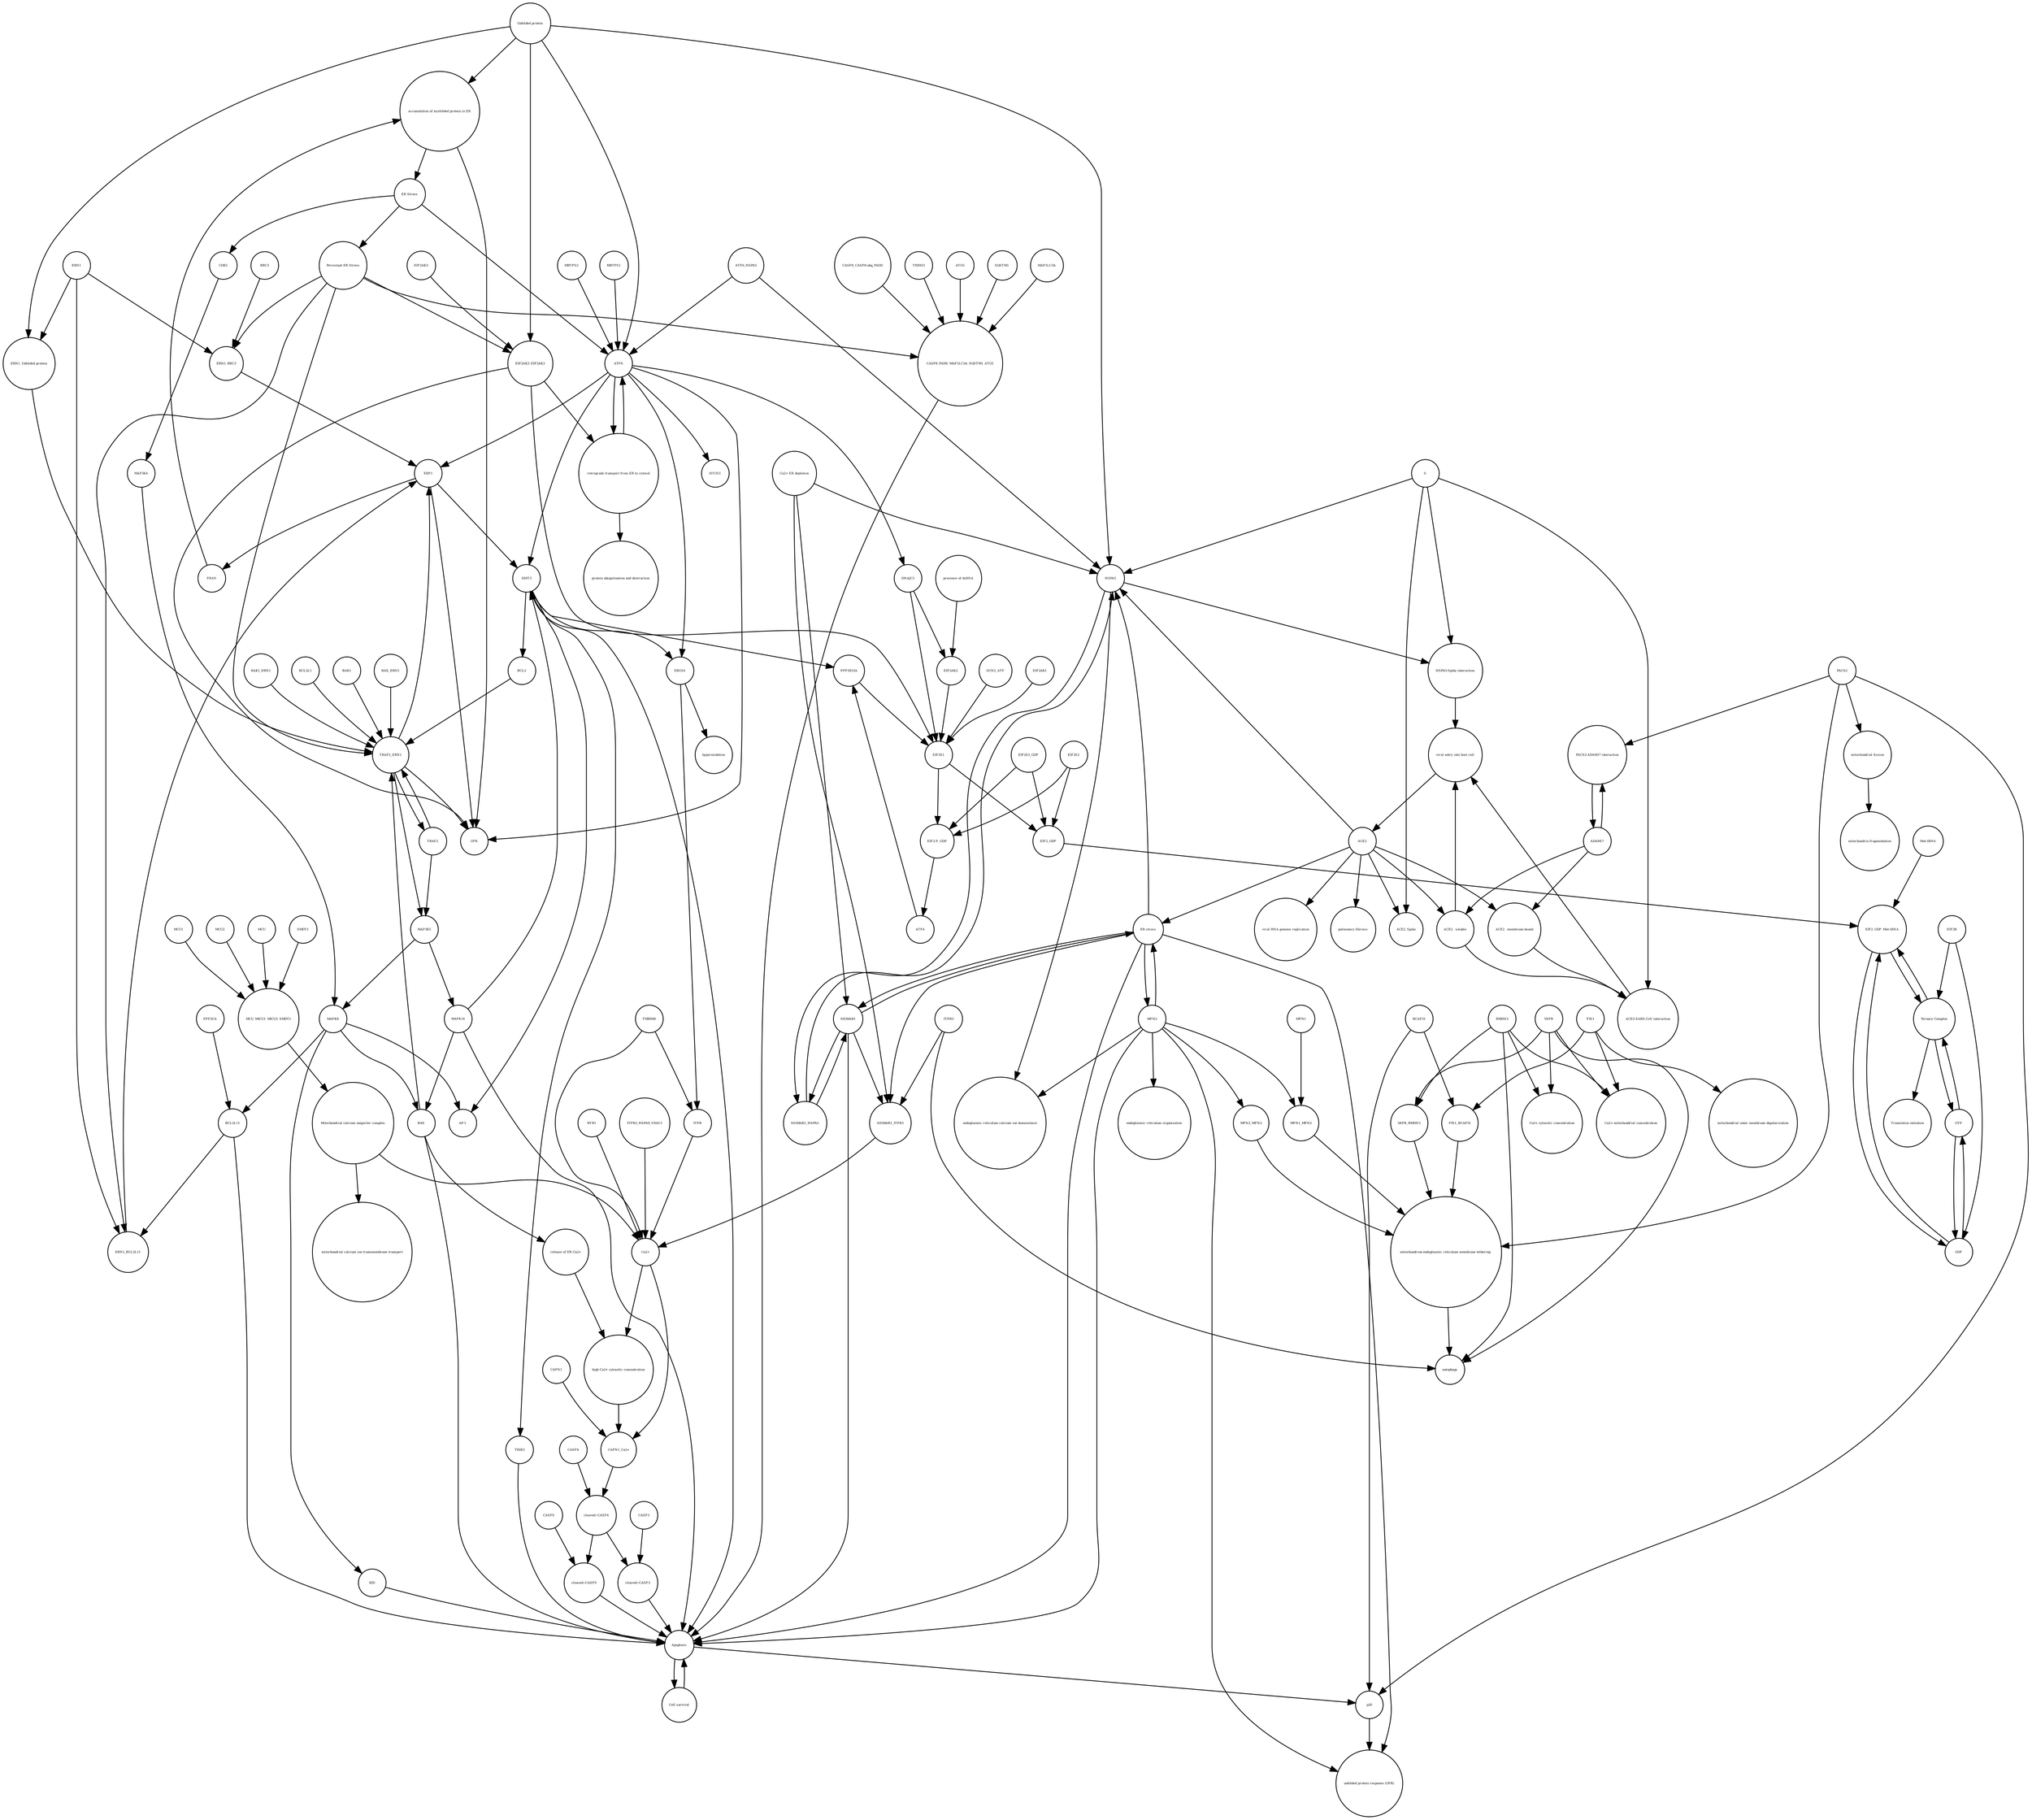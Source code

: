 strict digraph  {
"Unfolded protein" [annotation="", bipartite=0, cls=macromolecule, fontsize=4, label="Unfolded protein", shape=circle];
"accumulation of misfolded protein in ER" [annotation="urn_miriam_obo.go_GO%3A0006986", bipartite=0, cls=phenotype, fontsize=4, label="accumulation of misfolded protein in ER", shape=circle];
"cleaved~CASP9" [annotation="urn_miriam_hgnc.symbol_CASP9", bipartite=0, cls=macromolecule, fontsize=4, label="cleaved~CASP9", shape=circle];
Apoptosis [annotation="urn_miriam_obo.go_GO%3A0006915|urn_miriam_pubmed_19052620|urn_miriam_taxonomy_9606|urn_miriam_pubmed_15692567|urn_miriam_pubmed_22511781", bipartite=0, cls=phenotype, fontsize=4, label=Apoptosis, shape=circle];
ATF6 [annotation="urn_miriam_hgnc.symbol_ATF6", bipartite=0, cls=macromolecule, fontsize=4, label=ATF6, shape=circle];
"retrograde transport from ER to cytosol" [annotation="urn_miriam_obo.go_GO%3A0030970", bipartite=0, cls=phenotype, fontsize=4, label="retrograde transport from ER to cytosol", shape=circle];
XBP1 [annotation="urn_miriam_hgnc.symbol_XBP1", bipartite=0, cls=macromolecule, fontsize=4, label=XBP1, shape=circle];
UPR [annotation="urn_miriam_obo.go_GO%3A0006986", bipartite=0, cls=phenotype, fontsize=4, label=UPR, shape=circle];
ERO1A [annotation="urn_miriam_hgnc.symbol_ERO1A", bipartite=0, cls=macromolecule, fontsize=4, label=ERO1A, shape=circle];
hyperoxidation [annotation="urn_miriam_obo.go_GO%3A0018158", bipartite=0, cls=phenotype, fontsize=4, label=hyperoxidation, shape=circle];
VAPB [annotation=urn_miriam_hgnc_12649, bipartite=0, cls=macromolecule, fontsize=4, label=VAPB, shape=circle];
"Ca2+ cytosolic concentration" [annotation="urn_miriam_pubmed_28132811|urn_miriam_obo.go_GO%3A0007204|urn_miriam_taxonomy_9606", bipartite=0, cls=phenotype, fontsize=4, label="Ca2+ cytosolic concentration", shape=circle];
MFN2 [annotation="urn_miriam_pubmed_29491369|urn_miriam_pubmed_22511781|urn_miriam_hgnc_16877|urn_miriam_pubmed_19052620", bipartite=0, cls=macromolecule, fontsize=4, label=MFN2, shape=circle];
RMDN3 [annotation=urn_miriam_hgnc_25550, bipartite=0, cls=macromolecule, fontsize=4, label=RMDN3, shape=circle];
autophagy [annotation="urn_miriam_obo.go_GO%3A0006914|urn_miriam_pubmed_28132811|urn_miriam_taxonomy_9606", bipartite=0, cls=phenotype, fontsize=4, label=autophagy, shape=circle];
"endoplasmic reticulum calcium ion homeostasis" [annotation="urn_miriam_obo.go_GO%3A0032469|urn_miriam_pubmed_22511781|urn_miriam_taxonomy_10090", bipartite=0, cls=phenotype, fontsize=4, label="endoplasmic reticulum calcium ion homeostasis", shape=circle];
TRAF2_ERN1 [annotation="", bipartite=0, cls=complex, fontsize=4, label=TRAF2_ERN1, shape=circle];
"ER stress" [annotation="urn_miriam_obo.go_GO%3A0034976|urn_miriam_pubmed_22511781|urn_miriam_taxonomy_10090", bipartite=0, cls=phenotype, fontsize=4, label="ER stress", shape=circle];
"unfolded protein response (UPR)" [annotation="urn_miriam_obo.go_GO%3A0030968|urn_miriam_pubmed_22511781|urn_miriam_taxonomy_10090", bipartite=0, cls=phenotype, fontsize=4, label="unfolded protein response (UPR)", shape=circle];
FIS1 [annotation=urn_miriam_hgnc_21689, bipartite=0, cls=macromolecule, fontsize=4, label=FIS1, shape=circle];
"Ca2+ mitochondrial concentration" [annotation="urn_miriam_pubmed_28132811|urn_miriam_taxonomy_9606|urn_miriam_obo.go_GO%3A0051561", bipartite=0, cls=phenotype, fontsize=4, label="Ca2+ mitochondrial concentration", shape=circle];
"cleaved~CASP3" [annotation="urn_miriam_hgnc.symbol_CASP3", bipartite=0, cls=macromolecule, fontsize=4, label="cleaved~CASP3", shape=circle];
VAPB_RMDN3 [annotation="urn_miriam_pubmed_29491369|urn_miriam_pubmed_28132811|urn_miriam_taxonomy_9606", bipartite=0, cls=complex, fontsize=4, label=VAPB_RMDN3, shape=circle];
"mitochondrion-endoplasmic reticulum membrane tethering " [annotation="urn_miriam_obo.go_GO%3A1990456|urn_miriam_pubmed_27457486|urn_miriam_pubmed_29491369|urn_miriam_pubmed_19052620|urn_miriam_pubmed_30590907|urn_miriam_pubmed_28132811", bipartite=0, cls=phenotype, fontsize=4, label="mitochondrion-endoplasmic reticulum membrane tethering ", shape=circle];
"release of ER Ca2+" [annotation="urn_miriam_obo.go_GO%3A0032471", bipartite=0, cls=phenotype, fontsize=4, label="release of ER Ca2+", shape=circle];
"high Ca2+ cytosolic concentration" [annotation="urn_miriam_obo.go_GO%3A1902656", bipartite=0, cls=phenotype, fontsize=4, label="high Ca2+ cytosolic concentration", shape=circle];
ERAD [annotation="urn_miriam_obo.go_GO%3A0036503", bipartite=0, cls=phenotype, fontsize=4, label=ERAD, shape=circle];
"Cell survival" [annotation="urn_miriam_obo.go_GO%3A0043066", bipartite=0, cls=phenotype, fontsize=4, label="Cell survival", shape=circle];
"Ca2+" [annotation="urn_miriam_obo.chebi_CHEBI%3A29108", bipartite=0, cls="simple chemical", fontsize=4, label="Ca2+", shape=circle];
"ER Stress" [annotation="urn_miriam_obo.go_GO%3A0034976", bipartite=0, cls=phenotype, fontsize=4, label="ER Stress", shape=circle];
"Ternary Complex" [annotation="", bipartite=0, cls=complex, fontsize=4, label="Ternary Complex", shape=circle];
"Translation initiation" [annotation="urn_miriam_obo.go_GO%3A0006412", bipartite=0, cls=phenotype, fontsize=4, label="Translation initiation", shape=circle];
ITPR3 [annotation="urn_miriam_hgnc_6182|urn_miriam_pubmed_17981125", bipartite=0, cls=macromolecule, fontsize=4, label=ITPR3, shape=circle];
MFN2_MFN2 [annotation="urn_miriam_pubmed_19052620|urn_miriam_taxonomy_9606|urn_miriam_pubmed_29491369", bipartite=0, cls=complex, fontsize=4, label=MFN2_MFN2, shape=circle];
FIS1_BCAP31 [annotation="urn_miriam_pubmed_15692567|urn_miriam_pubmed_21183955|urn_miriam_taxonomy_9606", bipartite=0, cls=complex, fontsize=4, label=FIS1_BCAP31, shape=circle];
MFN1_MFN2 [annotation="urn_miriam_pubmed_29491369|urn_miriam_pubmed_19052620|urn_miriam_taxonomy_9606", bipartite=0, cls=complex, fontsize=4, label=MFN1_MFN2, shape=circle];
CASP8_FADD_MAP1LC3A_SQSTM1_ATG5 [annotation="", bipartite=0, cls=complex, fontsize=4, label=CASP8_FADD_MAP1LC3A_SQSTM1_ATG5, shape=circle];
HSPA5 [annotation="urn_miriam_pubmed_32340551|urn_miriam_hgnc_HGNC%3A5238|urn_miriam_pubmed_32169481|urn_miriam_pubmed_30978349", bipartite=0, cls=macromolecule, fontsize=4, label=HSPA5, shape=circle];
TRIB3 [annotation="urn_miriam_hgnc.symbol_TRIB3", bipartite=0, cls="nucleic acid feature", fontsize=4, label=TRIB3, shape=circle];
"mitochondrial fission" [annotation="urn_miriam_pubmed_15692567|urn_miriam_obo.go_GO%3A0000266|urn_miriam_taxonomy_9606", bipartite=0, cls=phenotype, fontsize=4, label="mitochondrial fission", shape=circle];
"mitochondria fragmentation" [annotation="urn_miriam_pubmed_15692567|urn_miriam_obo.go_GO%3A0043653|urn_miriam_taxonomy_9606", bipartite=0, cls=phenotype, fontsize=4, label="mitochondria fragmentation", shape=circle];
BAX [annotation="urn_miriam_hgnc.symbol_BAX", bipartite=0, cls=macromolecule, fontsize=4, label=BAX, shape=circle];
p20 [annotation="urn_miriam_hgnc.symbol_BCAP31", bipartite=0, cls=macromolecule, fontsize=4, label=p20, shape=circle];
PACS2 [annotation="urn_miriam_pubmed_15692567|urn_miriam_hgnc_23794|urn_miriam_pubmed_26108729", bipartite=0, cls=macromolecule, fontsize=4, label=PACS2, shape=circle];
DDIT3 [annotation="urn_miriam_hgnc.symbol_DDIT3", bipartite=0, cls=macromolecule, fontsize=4, label=DDIT3, shape=circle];
BCL2L11 [annotation="urn_miriam_hgnc.symbol_BCL2L11", bipartite=0, cls=macromolecule, fontsize=4, label=BCL2L11, shape=circle];
"Persistant ER Stress" [annotation="urn_miriam_obo.go_GO%3A0034976", bipartite=0, cls=phenotype, fontsize=4, label="Persistant ER Stress", shape=circle];
"mitochondrial outer membrane depolarization" [annotation="urn_miriam_pubmed_21183955|urn_miriam_taxonomy_9606|urn_miriam_obo.go_GO%3A0051882", bipartite=0, cls=phenotype, fontsize=4, label="mitochondrial outer membrane depolarization", shape=circle];
"endoplasmic reticulum organization" [annotation="urn_miriam_obo.go_GO%3A0007029|urn_miriam_pubmed_19052620|urn_miriam_taxonomy_9606", bipartite=0, cls=phenotype, fontsize=4, label="endoplasmic reticulum organization", shape=circle];
MAPK14 [annotation="urn_miriam_hgnc.symbol_MAPK14", bipartite=0, cls=macromolecule, fontsize=4, label=MAPK14, shape=circle];
ACE2 [annotation="", bipartite=0, cls="nucleic acid feature", fontsize=4, label=ACE2, shape=circle];
"Mitochondrial calcium uniporter complex" [annotation="urn_miriam_pubmed_26968367|urn_miriam_taxonomy_9606", bipartite=0, cls=complex, fontsize=4, label="Mitochondrial calcium uniporter complex", shape=circle];
"mitochondrial calcium ion transmembrane transport" [annotation="urn_miriam_pubmed_24231807|urn_miriam_obo.go_GO%3A0006851|urn_miriam_taxonomy_9606", bipartite=0, cls=phenotype, fontsize=4, label="mitochondrial calcium ion transmembrane transport", shape=circle];
EIF2AK3_EIF2AK3 [annotation="", bipartite=0, cls=complex, fontsize=4, label=EIF2AK3_EIF2AK3, shape=circle];
BID [annotation="urn_miriam_hgnc.symbol_BID", bipartite=0, cls=macromolecule, fontsize=4, label=BID, shape=circle];
SIGMAR1 [annotation="urn_miriam_hgnc_8157|urn_miriam_pubmed_17981125|urn_miriam_taxonomy_10029|urn_miriam_pubmed_25704011", bipartite=0, cls=macromolecule, fontsize=4, label=SIGMAR1, shape=circle];
"pulmonary fibrosis" [annotation="urn_miriam_mesh_D011658|urn_miriam_pubmed_18441099|urn_miriam_taxonomy_9606", bipartite=0, cls=phenotype, fontsize=4, label="pulmonary fibrosis", shape=circle];
"ACE2-SARS-CoV interaction" [annotation="urn_miriam_pubmed_19411314|urn_miriam_taxonomy_9606|urn_miriam_uniprot_P59594", bipartite=0, cls=complex, fontsize=4, label="ACE2-SARS-CoV interaction", shape=circle];
"viral entry into host cell" [annotation="urn_miriam_obo.go_GO%3A0046718|urn_miriam_pubmed_19411314", bipartite=0, cls=phenotype, fontsize=4, label="viral entry into host cell", shape=circle];
"ACE2_ soluble" [annotation="urn_miriam_pubmed_19411314|urn_miriam_pubmed_32264791|urn_miriam_hgnc.symbol_ACE2", bipartite=0, cls=macromolecule, fontsize=4, label="ACE2_ soluble", shape=circle];
"HSPA5-Spike interaction" [annotation=urn_miriam_pubmed_32340551, bipartite=0, cls=complex, fontsize=4, label="HSPA5-Spike interaction", shape=circle];
"viral RNA genome replication" [annotation="urn_miriam_obo.go_GO%3A0039694|urn_miriam_pubmed_14647384", bipartite=0, cls=phenotype, fontsize=4, label="viral RNA genome replication", shape=circle];
BBC3 [annotation="urn_miriam_hgnc.symbol_BBC3", bipartite=0, cls=macromolecule, fontsize=4, label=BBC3, shape=circle];
ATF4 [annotation="urn_miriam_hgnc.symbol_ATF4", bipartite=0, cls=macromolecule, fontsize=4, label=ATF4, shape=circle];
GCN2_ATP [annotation="", bipartite=0, cls=complex, fontsize=4, label=GCN2_ATP, shape=circle];
ERN1 [annotation="urn_miriam_hgnc.symbol_ERN1", bipartite=0, cls=macromolecule, fontsize=4, label=ERN1, shape=circle];
MCU [annotation="urn_miriam_hgnc_23526|urn_miriam_pubmed_24231807|urn_miriam_taxonomy_9606", bipartite=0, cls=macromolecule, fontsize=4, label=MCU, shape=circle];
ITPR3_HSPA9_VDAC1 [annotation="urn_miriam_pubmed_30590033|urn_miriam_pubmed_29491369|urn_miriam_taxonomy_9606", bipartite=0, cls=complex, fontsize=4, label=ITPR3_HSPA9_VDAC1, shape=circle];
TRAF2 [annotation="urn_miriam_hgnc.symbol_TRAF2", bipartite=0, cls=macromolecule, fontsize=4, label=TRAF2, shape=circle];
MBTPS2 [annotation="urn_miriam_hgnc.symbol_MBTPS2", bipartite=0, cls=macromolecule, fontsize=4, label=MBTPS2, shape=circle];
EIF2S1 [annotation="urn_miriam_hgnc.symbol_EIF2S1", bipartite=0, cls=macromolecule, fontsize=4, label=EIF2S1, shape=circle];
ITPR [annotation="urn_miriam_hgnc.symbol_ITPR1|urn_miriam_hgnc.symbol_ITPR3|urn_miriam_hgnc.symbol_ITPR2", bipartite=0, cls=macromolecule, fontsize=4, label=ITPR, shape=circle];
ATG5 [annotation="urn_miriam_hgnc.symbol_ATG5", bipartite=0, cls=macromolecule, fontsize=4, label=ATG5, shape=circle];
S [annotation="urn_miriam_uniprot_P59594|urn_miriam_uniprot_P0DTC2|urn_miriam_uniprot_W6A028", bipartite=0, cls=macromolecule, fontsize=4, label=S, shape=circle];
"PACS2-ADAM17 interaction" [annotation="urn_miriam_pubmed_26108729|urn_miriam_pubmed_32264791|urn_miriam_taxonomy_9606", bipartite=0, cls=complex, fontsize=4, label="PACS2-ADAM17 interaction", shape=circle];
MCU_MICU1_MICU2_SMDT1 [annotation="urn_miriam_pubmed_24231807|urn_miriam_taxonomy_9606", bipartite=0, cls=complex, fontsize=4, label=MCU_MICU1_MICU2_SMDT1, shape=circle];
BAK1_ERN1 [annotation="", bipartite=0, cls=complex, fontsize=4, label=BAK1_ERN1, shape=circle];
EIF2S3_GDP [annotation="", bipartite=0, cls=complex, fontsize=4, label=EIF2S3_GDP, shape=circle];
CASP3 [annotation="urn_miriam_hgnc.symbol_CASP3", bipartite=0, cls=macromolecule, fontsize=4, label=CASP3, shape=circle];
CDK5 [annotation="urn_miriam_hgnc.symbol_CDK5", bipartite=0, cls=macromolecule, fontsize=4, label=CDK5, shape=circle];
ACE2_Spike [annotation="", bipartite=0, cls=complex, fontsize=4, label=ACE2_Spike, shape=circle];
PPP2CA [annotation="urn_miriam_hgnc.symbol_PPP2CA", bipartite=0, cls=macromolecule, fontsize=4, label=PPP2CA, shape=circle];
PPP1R15A [annotation="urn_miriam_hgnc.symbol_PPP1R15A", bipartite=0, cls=macromolecule, fontsize=4, label=PPP1R15A, shape=circle];
BCL2 [annotation="urn_miriam_hgnc.symbol_BCL2", bipartite=0, cls="nucleic acid feature", fontsize=4, label=BCL2, shape=circle];
CASP4 [annotation="urn_miriam_hgnc.symbol_CASP4", bipartite=0, cls=macromolecule, fontsize=4, label=CASP4, shape=circle];
MAP3K4 [annotation="urn_miriam_hgnc.symbol_MAP3K4", bipartite=0, cls=macromolecule, fontsize=4, label=MAP3K4, shape=circle];
MBTPS1 [annotation="urn_miriam_hgnc.symbol_MBTPS1", bipartite=0, cls=macromolecule, fontsize=4, label=MBTPS1, shape=circle];
BCL2L1 [annotation="urn_miriam_hgnc.symbol_BCL2L1", bipartite=0, cls=macromolecule, fontsize=4, label=BCL2L1, shape=circle];
"SQSTM1 " [annotation="urn_miriam_hgnc.symbol_SQSTM1", bipartite=0, cls=macromolecule, fontsize=4, label="SQSTM1 ", shape=circle];
"EIF2-P_GDP" [annotation="", bipartite=0, cls=complex, fontsize=4, label="EIF2-P_GDP", shape=circle];
ERN1_BCL2L11 [annotation="", bipartite=0, cls=complex, fontsize=4, label=ERN1_BCL2L11, shape=circle];
MAP1LC3A [annotation="urn_miriam_hgnc.symbol_MAP1LC3A", bipartite=0, cls=macromolecule, fontsize=4, label=MAP1LC3A, shape=circle];
EIF2AK3 [annotation="urn_miriam_hgnc.symbol_EIF2AK3", bipartite=0, cls=macromolecule, fontsize=4, label=EIF2AK3, shape=circle];
"presence of dsRNA" [annotation="urn_miriam_obo.go_GO%3A0071359", bipartite=0, cls=phenotype, fontsize=4, label="presence of dsRNA", shape=circle];
"CAPN1_Ca2+" [annotation="", bipartite=0, cls=complex, fontsize=4, label="CAPN1_Ca2+", shape=circle];
CAPN1 [annotation="urn_miriam_hgnc.symbol_CAPN1", bipartite=0, cls=macromolecule, fontsize=4, label=CAPN1, shape=circle];
GDP [annotation="urn_miriam_obo.chebi_CHEBI%3A65180", bipartite=0, cls="simple chemical", fontsize=4, label=GDP, shape=circle];
"CASP8_CASP8-ubq_FADD" [annotation="", bipartite=0, cls=complex, fontsize=4, label="CASP8_CASP8-ubq_FADD", shape=circle];
ADAM17 [annotation="urn_miriam_pubmed_32264791|urn_miriam_hgnc_HGNC%3A195", bipartite=0, cls=macromolecule, fontsize=4, label=ADAM17, shape=circle];
BAK1 [annotation="urn_miriam_hgnc.symbol_BAK1", bipartite=0, cls=macromolecule, fontsize=4, label=BAK1, shape=circle];
HYOU1 [annotation="urn_miriam_hgnc.symbol_HYOU1", bipartite=0, cls="nucleic acid feature", fontsize=4, label=HYOU1, shape=circle];
TRIM13 [annotation="urn_miriam_hgnc.symbol_TRIM13", bipartite=0, cls=macromolecule, fontsize=4, label=TRIM13, shape=circle];
EIF2B [annotation="", bipartite=0, cls=complex, fontsize=4, label=EIF2B, shape=circle];
"ERN1_Unfolded protein" [annotation="", bipartite=0, cls=complex, fontsize=4, label="ERN1_Unfolded protein", shape=circle];
"Ca2+ ER depletion" [annotation="urn_miriam_obo.go_GO%3A0032471|urn_miriam_pubmed_17981125|urn_miriam_pubmed_30590907|urn_miriam_taxonomy_10029", bipartite=0, cls=phenotype, fontsize=4, label="Ca2+ ER depletion", shape=circle];
MAP3K5 [annotation="urn_miriam_hgnc.symbol_MAP3K5", bipartite=0, cls=macromolecule, fontsize=4, label=MAP3K5, shape=circle];
SIGMAR1_ITPR3 [annotation="urn_miriam_pubmed_30590907|urn_miriam_pubmed_17981125|urn_miriam_taxonomy_10029", bipartite=0, cls=complex, fontsize=4, label=SIGMAR1_ITPR3, shape=circle];
SIGMAR1_HSPA5 [annotation="urn_miriam_pubmed_30590907|urn_miriam_pubmed_25704011|urn_miriam_pubmed_17981125|urn_miriam_taxonomy_10029", bipartite=0, cls=complex, fontsize=4, label=SIGMAR1_HSPA5, shape=circle];
ATF6_HSPA5 [annotation="", bipartite=0, cls=complex, fontsize=4, label=ATF6_HSPA5, shape=circle];
"ACE2_ membrane-bound" [annotation="urn_miriam_pubmed_19411314|urn_miriam_pubmed_32264791|urn_miriam_hgnc.symbol_ACE2", bipartite=0, cls=macromolecule, fontsize=4, label="ACE2_ membrane-bound", shape=circle];
EIF2AK2 [annotation="urn_miriam_hgnc.symbol_EIF2AK2", bipartite=0, cls=macromolecule, fontsize=4, label=EIF2AK2, shape=circle];
GTP [annotation="urn_miriam_obo.chebi_CHEBI%3A57600", bipartite=0, cls="simple chemical", fontsize=4, label=GTP, shape=circle];
SMDT1 [annotation="urn_miriam_pubmed_24231807|urn_miriam_hgnc_25055|urn_miriam_taxonomy_9606", bipartite=0, cls=macromolecule, fontsize=4, label=SMDT1, shape=circle];
MCU1 [annotation="urn_miriam_hgnc_1530|urn_miriam_pubmed_24231807|urn_miriam_taxonomy_9606", bipartite=0, cls=macromolecule, fontsize=4, label=MCU1, shape=circle];
BAX_ERN1 [annotation="", bipartite=0, cls=complex, fontsize=4, label=BAX_ERN1, shape=circle];
CASP9 [annotation="urn_miriam_hgnc.symbol_CSAP9", bipartite=0, cls=macromolecule, fontsize=4, label=CASP9, shape=circle];
MFN1 [annotation=urn_miriam_hgnc_1826, bipartite=0, cls=macromolecule, fontsize=4, label=MFN1, shape=circle];
DNAJC3 [annotation="urn_miriam_hgnc.symbol_DNAJC3", bipartite=0, cls="nucleic acid feature", fontsize=4, label=DNAJC3, shape=circle];
"protein ubiquitination and destruction" [annotation="urn_miriam_obo.go_GO%3A0006511", bipartite=0, cls=phenotype, fontsize=4, label="protein ubiquitination and destruction", shape=circle];
"AP-1" [annotation="urn_miriam_hgnc.symbol_JUNB|urn_miriam_hgnc.symbol_FOSL1|urn_miriam_hgnc.symbol_FOSL2|urn_miriam_hgnc.symbol_JUND|urn_miriam_hgnc.symbol_JUN|urn_miriam_hgnc.symbol_FOSB|urn_miriam_hgnc.symbol_FOS", bipartite=0, cls=macromolecule, fontsize=4, label="AP-1", shape=circle];
EIF2AK1 [annotation="urn_miriam_hgnc.symbol_EIF2AK1", bipartite=0, cls=macromolecule, fontsize=4, label=EIF2AK1, shape=circle];
EIF2_GDP [annotation="", bipartite=0, cls=complex, fontsize=4, label=EIF2_GDP, shape=circle];
ERN1_BBC3 [annotation="", bipartite=0, cls=complex, fontsize=4, label=ERN1_BBC3, shape=circle];
BCAP31 [annotation=urn_miriam_hgnc_16695, bipartite=0, cls=macromolecule, fontsize=4, label=BCAP31, shape=circle];
MAPK8 [annotation="urn_miriam_hgnc.symbol_MAPK8", bipartite=0, cls=macromolecule, fontsize=4, label=MAPK8, shape=circle];
EIF2S2 [annotation="urn_miriam_hgnc.symbol_EIF2S2", bipartite=0, cls=macromolecule, fontsize=4, label=EIF2S2, shape=circle];
MCU2 [annotation="urn_miriam_hgnc_31830|urn_miriam_pubmed_24231807|urn_miriam_taxonomy_9606", bipartite=0, cls=macromolecule, fontsize=4, label=MCU2, shape=circle];
TMBIM6 [annotation="urn_miriam_hgnc.symbol_TMBIM6", bipartite=0, cls=macromolecule, fontsize=4, label=TMBIM6, shape=circle];
RYR1 [annotation="urn_miriam_hgnc.symbol_RYR1", bipartite=0, cls=macromolecule, fontsize=4, label=RYR1, shape=circle];
"cleaved~CASP4" [annotation="urn_miriam_hgnc.symbol_CASP4", bipartite=0, cls=macromolecule, fontsize=4, label="cleaved~CASP4", shape=circle];
"EIF2_GDP_Met-tRNA" [annotation="", bipartite=0, cls=complex, fontsize=4, label="EIF2_GDP_Met-tRNA", shape=circle];
"Met-tRNA" [annotation=urn_miriam_hgnc_34779, bipartite=0, cls="nucleic acid feature", fontsize=4, label="Met-tRNA", shape=circle];
"Unfolded protein" -> "accumulation of misfolded protein in ER"  [annotation="", interaction_type="necessary stimulation"];
"Unfolded protein" -> EIF2AK3_EIF2AK3  [annotation=urn_miriam_pubmed_17991856, interaction_type=catalysis];
"Unfolded protein" -> "ERN1_Unfolded protein"  [annotation="", interaction_type=production];
"Unfolded protein" -> HSPA5  [annotation="urn_miriam_pubmed_23850759|urn_miriam_pubmed_17090218", interaction_type=catalysis];
"Unfolded protein" -> ATF6  [annotation="urn_miriam_pubmed_23850759|urn_miriam_pubmed_17090218", interaction_type=catalysis];
"accumulation of misfolded protein in ER" -> "ER Stress"  [annotation="", interaction_type="necessary stimulation"];
"accumulation of misfolded protein in ER" -> UPR  [annotation="", interaction_type="necessary stimulation"];
"cleaved~CASP9" -> Apoptosis  [annotation="", interaction_type="necessary stimulation"];
Apoptosis -> "Cell survival"  [annotation="", interaction_type=modulation];
Apoptosis -> p20  [annotation="urn_miriam_pubmed_15692567|urn_miriam_taxonomy_9606", interaction_type=stimulation];
ATF6 -> "retrograde transport from ER to cytosol"  [annotation="", interaction_type=modulation];
ATF6 -> UPR  [annotation="", interaction_type="necessary stimulation"];
ATF6 -> DDIT3  [annotation="urn_miriam_pubmed_22802018|urn_miriam_pubmed_17991856|urn_miriam_pubmed_26587781", interaction_type=catalysis];
ATF6 -> DNAJC3  [annotation="urn_miriam_taxonomy_10090|urn_miriam_pubmed_12601012|urn_miriam_pubmed_18360008", interaction_type=catalysis];
ATF6 -> HYOU1  [annotation="urn_miriam_taxonomy_10090|urn_miriam_pubmed_18360008", interaction_type=catalysis];
ATF6 -> XBP1  [annotation="urn_miriam_pubmed_26587781|urn_miriam_pubmed_23430059", interaction_type=catalysis];
ATF6 -> ERO1A  [annotation="urn_miriam_pubmed_23850759|urn_miriam_pubmed_25387528|urn_miriam_taxonomy_10090", interaction_type=catalysis];
"retrograde transport from ER to cytosol" -> "protein ubiquitination and destruction"  [annotation="", interaction_type=production];
"retrograde transport from ER to cytosol" -> ATF6  [annotation="urn_miriam_pubmed_17991856|urn_miriam_pubmed_26587781|urn_miriam_taxonomy_10090|urn_miriam_pubmed_18360008", interaction_type=inhibition];
XBP1 -> UPR  [annotation="", interaction_type="necessary stimulation"];
XBP1 -> ERAD  [annotation="", interaction_type="necessary stimulation"];
XBP1 -> DDIT3  [annotation="urn_miriam_pubmed_22802018|urn_miriam_pubmed_17991856|urn_miriam_pubmed_26587781", interaction_type=catalysis];
ERO1A -> hyperoxidation  [annotation="", interaction_type="necessary stimulation"];
ERO1A -> ITPR  [annotation="urn_miriam_pubmed_23850759|urn_miriam_pubmed_23430059", interaction_type=catalysis];
VAPB -> "Ca2+ cytosolic concentration"  [annotation="", interaction_type=inhibition];
VAPB -> autophagy  [annotation="", interaction_type=inhibition];
VAPB -> "Ca2+ mitochondrial concentration"  [annotation="", interaction_type="necessary stimulation"];
VAPB -> VAPB_RMDN3  [annotation="", interaction_type=production];
MFN2 -> Apoptosis  [annotation="", interaction_type="necessary stimulation"];
MFN2 -> "endoplasmic reticulum calcium ion homeostasis"  [annotation="", interaction_type="necessary stimulation"];
MFN2 -> "ER stress"  [annotation="", interaction_type="necessary stimulation"];
MFN2 -> "unfolded protein response (UPR)"  [annotation="", interaction_type="necessary stimulation"];
MFN2 -> "endoplasmic reticulum organization"  [annotation="", interaction_type="necessary stimulation"];
MFN2 -> MFN1_MFN2  [annotation="", interaction_type=production];
MFN2 -> MFN2_MFN2  [annotation="", interaction_type=production];
RMDN3 -> autophagy  [annotation="", interaction_type=inhibition];
RMDN3 -> "Ca2+ cytosolic concentration"  [annotation="", interaction_type=inhibition];
RMDN3 -> "Ca2+ mitochondrial concentration"  [annotation="", interaction_type=stimulation];
RMDN3 -> VAPB_RMDN3  [annotation="", interaction_type=production];
TRAF2_ERN1 -> UPR  [annotation="", interaction_type="necessary stimulation"];
TRAF2_ERN1 -> MAP3K5  [annotation=urn_miriam_pubmed_23850759, interaction_type=catalysis];
TRAF2_ERN1 -> TRAF2  [annotation=urn_miriam_pubmed_23850759, interaction_type=catalysis];
TRAF2_ERN1 -> XBP1  [annotation="urn_miriam_pubmed_26587781|urn_miriam_pubmed_23430059", interaction_type=catalysis];
"ER stress" -> "unfolded protein response (UPR)"  [annotation="", interaction_type="necessary stimulation"];
"ER stress" -> Apoptosis  [annotation="", interaction_type="necessary stimulation"];
"ER stress" -> SIGMAR1  [annotation="urn_miriam_pubmed_30590907|urn_miriam_pubmed_25704011|urn_miriam_pubmed_17981125|urn_miriam_taxonomy_10029", interaction_type="necessary stimulation"];
"ER stress" -> HSPA5  [annotation="urn_miriam_pubmed_31775868|urn_miriam_pubmed_22511781|urn_miriam_taxonomy_10090", interaction_type="necessary stimulation"];
"ER stress" -> MFN2  [annotation="urn_miriam_pubmed_22511781|urn_miriam_taxonomy_10090", interaction_type="necessary stimulation"];
"ER stress" -> SIGMAR1_ITPR3  [annotation="urn_miriam_pubmed_30590907|urn_miriam_pubmed_17981125|urn_miriam_taxonomy_10029", interaction_type="necessary stimulation"];
FIS1 -> "Ca2+ mitochondrial concentration"  [annotation="", interaction_type="necessary stimulation"];
FIS1 -> "mitochondrial outer membrane depolarization"  [annotation="", interaction_type="necessary stimulation"];
FIS1 -> FIS1_BCAP31  [annotation="", interaction_type=production];
"cleaved~CASP3" -> Apoptosis  [annotation="", interaction_type="necessary stimulation"];
VAPB_RMDN3 -> "mitochondrion-endoplasmic reticulum membrane tethering "  [annotation="", interaction_type="necessary stimulation"];
"mitochondrion-endoplasmic reticulum membrane tethering " -> autophagy  [annotation="", interaction_type=inhibition];
"release of ER Ca2+" -> "high Ca2+ cytosolic concentration"  [annotation="", interaction_type="necessary stimulation"];
"high Ca2+ cytosolic concentration" -> "CAPN1_Ca2+"  [annotation=urn_miriam_pubmed_19931333, interaction_type=catalysis];
ERAD -> "accumulation of misfolded protein in ER"  [annotation="", interaction_type=modulation];
"Cell survival" -> Apoptosis  [annotation="", interaction_type=modulation];
"Ca2+" -> "high Ca2+ cytosolic concentration"  [annotation="", interaction_type="necessary stimulation"];
"Ca2+" -> "CAPN1_Ca2+"  [annotation="", interaction_type=production];
"ER Stress" -> "Persistant ER Stress"  [annotation="", interaction_type=modulation];
"ER Stress" -> ATF6  [annotation="urn_miriam_pubmed_17991856|urn_miriam_pubmed_26587781|urn_miriam_taxonomy_10090|urn_miriam_pubmed_18360008", interaction_type=catalysis];
"ER Stress" -> CDK5  [annotation=urn_miriam_pubmed_23850759, interaction_type=catalysis];
"Ternary Complex" -> "Translation initiation"  [annotation="", interaction_type="necessary stimulation"];
"Ternary Complex" -> GTP  [annotation="", interaction_type=production];
"Ternary Complex" -> "EIF2_GDP_Met-tRNA"  [annotation="", interaction_type=production];
ITPR3 -> autophagy  [annotation="", interaction_type=inhibition];
ITPR3 -> SIGMAR1_ITPR3  [annotation="", interaction_type=production];
MFN2_MFN2 -> "mitochondrion-endoplasmic reticulum membrane tethering "  [annotation="", interaction_type="necessary stimulation"];
FIS1_BCAP31 -> "mitochondrion-endoplasmic reticulum membrane tethering "  [annotation="", interaction_type="necessary stimulation"];
MFN1_MFN2 -> "mitochondrion-endoplasmic reticulum membrane tethering "  [annotation="", interaction_type="necessary stimulation"];
CASP8_FADD_MAP1LC3A_SQSTM1_ATG5 -> Apoptosis  [annotation="", interaction_type="necessary stimulation"];
HSPA5 -> "endoplasmic reticulum calcium ion homeostasis"  [annotation="", interaction_type="necessary stimulation"];
HSPA5 -> "HSPA5-Spike interaction"  [annotation="", interaction_type=production];
HSPA5 -> SIGMAR1_HSPA5  [annotation="", interaction_type=production];
TRIB3 -> Apoptosis  [annotation="", interaction_type="necessary stimulation"];
"mitochondrial fission" -> "mitochondria fragmentation"  [annotation="", interaction_type="necessary stimulation"];
BAX -> "release of ER Ca2+"  [annotation="", interaction_type="necessary stimulation"];
BAX -> Apoptosis  [annotation="", interaction_type="necessary stimulation"];
BAX -> TRAF2_ERN1  [annotation="urn_miriam_pubmed_30773986|urn_miriam_pubmed_23850759|urn_miriam_pubmed_26587781|urn_miriam_taxonomy_10090|urn_miriam_pubmed_23430059", interaction_type=catalysis];
p20 -> "unfolded protein response (UPR)"  [annotation="", interaction_type="necessary stimulation"];
PACS2 -> "mitochondrion-endoplasmic reticulum membrane tethering "  [annotation="", interaction_type="necessary stimulation"];
PACS2 -> "mitochondrial fission"  [annotation="", interaction_type=inhibition];
PACS2 -> p20  [annotation="urn_miriam_pubmed_15692567|urn_miriam_taxonomy_9606", interaction_type=inhibition];
PACS2 -> "PACS2-ADAM17 interaction"  [annotation="", interaction_type=production];
DDIT3 -> Apoptosis  [annotation="", interaction_type="necessary stimulation"];
DDIT3 -> PPP1R15A  [annotation="urn_miriam_pubmed_23850759|urn_miriam_pubmed_26584763", interaction_type=catalysis];
DDIT3 -> TRIB3  [annotation="urn_miriam_pubmed_23430059|urn_miriam_pubmed_18940792", interaction_type=catalysis];
DDIT3 -> BCL2  [annotation="urn_miriam_pubmed_30662442|urn_miriam_pubmed_23850759", interaction_type=inhibition];
DDIT3 -> "AP-1"  [annotation="urn_miriam_pubmed_23850759|urn_miriam_pubmed_26587781", interaction_type=catalysis];
DDIT3 -> ERO1A  [annotation="urn_miriam_pubmed_23850759|urn_miriam_pubmed_25387528|urn_miriam_taxonomy_10090", interaction_type=catalysis];
BCL2L11 -> Apoptosis  [annotation="", interaction_type="necessary stimulation"];
BCL2L11 -> ERN1_BCL2L11  [annotation="", interaction_type=production];
"Persistant ER Stress" -> CASP8_FADD_MAP1LC3A_SQSTM1_ATG5  [annotation=urn_miriam_pubmed_17991856, interaction_type=catalysis];
"Persistant ER Stress" -> EIF2AK3_EIF2AK3  [annotation=urn_miriam_pubmed_17991856, interaction_type=catalysis];
"Persistant ER Stress" -> ERN1_BBC3  [annotation="urn_miriam_pubmed_17991856|urn_miriam_pubmed_23430059", interaction_type=inhibition];
"Persistant ER Stress" -> TRAF2_ERN1  [annotation="urn_miriam_pubmed_30773986|urn_miriam_pubmed_23850759|urn_miriam_pubmed_26587781|urn_miriam_taxonomy_10090|urn_miriam_pubmed_23430059", interaction_type=inhibition];
"Persistant ER Stress" -> ERN1_BCL2L11  [annotation="urn_miriam_pubmed_23850759|urn_miriam_pubmed_26587781|urn_miriam_pubmed_23430059", interaction_type=inhibition];
MAPK14 -> Apoptosis  [annotation="", interaction_type="necessary stimulation"];
MAPK14 -> BAX  [annotation="urn_miriam_pubmed_18191217|urn_miriam_pubmed_23430059|urn_miriam_pubmed_29450140", interaction_type=catalysis];
MAPK14 -> DDIT3  [annotation="urn_miriam_pubmed_26137585|urn_miriam_pubmed_23850759|urn_miriam_pubmed_23430059", interaction_type=catalysis];
ACE2 -> "ER stress"  [annotation="", interaction_type=inhibition];
ACE2 -> "pulmonary fibrosis"  [annotation="", interaction_type=inhibition];
ACE2 -> "viral RNA genome replication"  [annotation="", interaction_type="necessary stimulation"];
ACE2 -> HSPA5  [annotation="urn_miriam_pubmed_22511781|urn_miriam_pubmed_31775868|urn_miriam_pubmed_16940539|urn_miriam_taxonomy_9606|urn_miriam_uniprot_P59594|urn_miriam_taxonomy_10090", interaction_type=inhibition];
ACE2 -> "ACE2_ soluble"  [annotation="", interaction_type=production];
ACE2 -> "ACE2_ membrane-bound"  [annotation="", interaction_type=production];
ACE2 -> ACE2_Spike  [annotation="", interaction_type=production];
"Mitochondrial calcium uniporter complex" -> "mitochondrial calcium ion transmembrane transport"  [annotation="", interaction_type="necessary stimulation"];
"Mitochondrial calcium uniporter complex" -> "Ca2+"  [annotation="urn_miriam_pubmed_24231807|urn_miriam_taxonomy_9606", interaction_type="necessary stimulation"];
EIF2AK3_EIF2AK3 -> UPR  [annotation="", interaction_type="necessary stimulation"];
EIF2AK3_EIF2AK3 -> "retrograde transport from ER to cytosol"  [annotation="", interaction_type=production];
EIF2AK3_EIF2AK3 -> EIF2S1  [annotation="urn_miriam_pubmed_23850759|urn_miriam_pubmed_26587781|urn_miriam_pubmed_12667446|urn_miriam_taxonomy_10090|urn_miriam_pubmed_12601012|urn_miriam_pubmed_18360008", interaction_type=catalysis];
BID -> Apoptosis  [annotation="", interaction_type="necessary stimulation"];
SIGMAR1 -> "ER stress"  [annotation="", interaction_type=inhibition];
SIGMAR1 -> Apoptosis  [annotation="", interaction_type=inhibition];
SIGMAR1 -> SIGMAR1_ITPR3  [annotation="", interaction_type=production];
SIGMAR1 -> SIGMAR1_HSPA5  [annotation="", interaction_type=production];
"ACE2-SARS-CoV interaction" -> "viral entry into host cell"  [annotation="", interaction_type="logic arc"];
"viral entry into host cell" -> ACE2  [annotation="urn_miriam_pubmed_14647384|urn_miriam_taxonomy_9606|urn_miriam_pubmed_19411314|urn_miriam_uniprot_P59594", interaction_type=inhibition];
"ACE2_ soluble" -> "viral entry into host cell"  [annotation="", interaction_type=inhibition];
"ACE2_ soluble" -> "ACE2-SARS-CoV interaction"  [annotation="urn_miriam_pubmed_19411314|urn_miriam_taxonomy_9606|urn_miriam_uniprot_P59594|urn_miriam_pubmed_15983030|urn_miriam_taxonomy_694009", interaction_type=inhibition];
"HSPA5-Spike interaction" -> "viral entry into host cell"  [annotation="", interaction_type="necessary stimulation"];
BBC3 -> ERN1_BBC3  [annotation="", interaction_type=production];
ATF4 -> PPP1R15A  [annotation="urn_miriam_pubmed_23850759|urn_miriam_pubmed_26584763", interaction_type=catalysis];
GCN2_ATP -> EIF2S1  [annotation="urn_miriam_pubmed_23850759|urn_miriam_pubmed_26587781|urn_miriam_pubmed_12667446|urn_miriam_taxonomy_10090|urn_miriam_pubmed_12601012|urn_miriam_pubmed_18360008", interaction_type=catalysis];
ERN1 -> ERN1_BCL2L11  [annotation="", interaction_type=production];
ERN1 -> "ERN1_Unfolded protein"  [annotation="", interaction_type=production];
ERN1 -> ERN1_BBC3  [annotation="", interaction_type=production];
MCU -> MCU_MICU1_MICU2_SMDT1  [annotation="", interaction_type=production];
ITPR3_HSPA9_VDAC1 -> "Ca2+"  [annotation="urn_miriam_pubmed_30590907|urn_miriam_pubmed_30590033|urn_miriam_taxonomy_9606", interaction_type="necessary stimulation"];
TRAF2 -> MAP3K5  [annotation=urn_miriam_pubmed_23850759, interaction_type=catalysis];
TRAF2 -> TRAF2_ERN1  [annotation="", interaction_type=production];
MBTPS2 -> ATF6  [annotation="urn_miriam_pubmed_23850759|urn_miriam_pubmed_17991856|urn_miriam_pubmed_26587781|urn_miriam_taxonomy_10090|urn_miriam_pubmed_18360008", interaction_type=catalysis];
EIF2S1 -> "EIF2-P_GDP"  [annotation="", interaction_type=production];
EIF2S1 -> EIF2_GDP  [annotation="", interaction_type=production];
ITPR -> "Ca2+"  [annotation=urn_miriam_pubmed_23850759, interaction_type=catalysis];
ATG5 -> CASP8_FADD_MAP1LC3A_SQSTM1_ATG5  [annotation="", interaction_type=production];
S -> "HSPA5-Spike interaction"  [annotation="", interaction_type=production];
S -> ACE2_Spike  [annotation="", interaction_type=production];
S -> HSPA5  [annotation="urn_miriam_pubmed_22511781|urn_miriam_pubmed_31775868|urn_miriam_pubmed_16940539|urn_miriam_taxonomy_9606|urn_miriam_uniprot_P59594|urn_miriam_taxonomy_10090", interaction_type="necessary stimulation"];
S -> "ACE2-SARS-CoV interaction"  [annotation="", interaction_type=production];
"PACS2-ADAM17 interaction" -> ADAM17  [annotation="", interaction_type=production];
MCU_MICU1_MICU2_SMDT1 -> "Mitochondrial calcium uniporter complex"  [annotation="", interaction_type=production];
BAK1_ERN1 -> TRAF2_ERN1  [annotation="urn_miriam_pubmed_30773986|urn_miriam_pubmed_23850759|urn_miriam_pubmed_26587781|urn_miriam_taxonomy_10090|urn_miriam_pubmed_23430059", interaction_type=catalysis];
EIF2S3_GDP -> "EIF2-P_GDP"  [annotation="", interaction_type=production];
EIF2S3_GDP -> EIF2_GDP  [annotation="", interaction_type=production];
CASP3 -> "cleaved~CASP3"  [annotation="", interaction_type=production];
CDK5 -> MAP3K4  [annotation=urn_miriam_pubmed_23850759, interaction_type=catalysis];
PPP2CA -> BCL2L11  [annotation="urn_miriam_pubmed_23850759|urn_miriam_pubmed_23430059", interaction_type=catalysis];
PPP1R15A -> EIF2S1  [annotation="urn_miriam_pubmed_23850759|urn_miriam_pubmed_12667446|urn_miriam_taxonomy_10090|urn_miriam_pubmed_12601012", interaction_type=catalysis];
BCL2 -> TRAF2_ERN1  [annotation="urn_miriam_pubmed_30773986|urn_miriam_pubmed_23850759|urn_miriam_pubmed_26587781|urn_miriam_taxonomy_10090|urn_miriam_pubmed_23430059", interaction_type=inhibition];
CASP4 -> "cleaved~CASP4"  [annotation="", interaction_type=production];
MAP3K4 -> MAPK8  [annotation="urn_miriam_pubmed_23850759|urn_miriam_pubmed_26587781|urn_miriam_pubmed_18191217", interaction_type=catalysis];
MBTPS1 -> ATF6  [annotation="urn_miriam_pubmed_23850759|urn_miriam_pubmed_17991856|urn_miriam_pubmed_26587781|urn_miriam_taxonomy_10090|urn_miriam_pubmed_18360008", interaction_type=catalysis];
BCL2L1 -> TRAF2_ERN1  [annotation="urn_miriam_pubmed_30773986|urn_miriam_pubmed_23850759|urn_miriam_pubmed_26587781|urn_miriam_taxonomy_10090|urn_miriam_pubmed_23430059", interaction_type=inhibition];
"SQSTM1 " -> CASP8_FADD_MAP1LC3A_SQSTM1_ATG5  [annotation="", interaction_type=production];
"EIF2-P_GDP" -> ATF4  [annotation="urn_miriam_pubmed_23850759|urn_miriam_taxonomy_10090|urn_miriam_pubmed_15277680", interaction_type=catalysis];
ERN1_BCL2L11 -> XBP1  [annotation="urn_miriam_pubmed_26587781|urn_miriam_pubmed_23430059", interaction_type=catalysis];
MAP1LC3A -> CASP8_FADD_MAP1LC3A_SQSTM1_ATG5  [annotation="", interaction_type=production];
EIF2AK3 -> EIF2AK3_EIF2AK3  [annotation="", interaction_type=production];
"presence of dsRNA" -> EIF2AK2  [annotation="urn_miriam_pubmed_23850759|urn_miriam_pubmed_26587781|urn_miriam_pubmed_12601012", interaction_type=catalysis];
"CAPN1_Ca2+" -> "cleaved~CASP4"  [annotation="urn_miriam_pubmed_18955970|urn_miriam_pubmed_19931333|urn_miriam_pubmed_24373849", interaction_type=catalysis];
CAPN1 -> "CAPN1_Ca2+"  [annotation="", interaction_type=production];
GDP -> GTP  [annotation="", interaction_type=production];
GDP -> "EIF2_GDP_Met-tRNA"  [annotation="", interaction_type=production];
"CASP8_CASP8-ubq_FADD" -> CASP8_FADD_MAP1LC3A_SQSTM1_ATG5  [annotation="", interaction_type=production];
ADAM17 -> "ACE2_ soluble"  [annotation="urn_miriam_pubmed_19411314|urn_miriam_pubmed_32264791|urn_miriam_taxonomy_9606|urn_miriam_pubmed_15983030", interaction_type=catalysis];
ADAM17 -> "ACE2_ membrane-bound"  [annotation="urn_miriam_pubmed_19411314|urn_miriam_pubmed_32264791|urn_miriam_taxonomy_9606|urn_miriam_pubmed_15983030", interaction_type=catalysis];
ADAM17 -> "PACS2-ADAM17 interaction"  [annotation="", interaction_type=production];
BAK1 -> TRAF2_ERN1  [annotation="urn_miriam_pubmed_30773986|urn_miriam_pubmed_23850759|urn_miriam_pubmed_26587781|urn_miriam_taxonomy_10090|urn_miriam_pubmed_23430059", interaction_type=catalysis];
TRIM13 -> CASP8_FADD_MAP1LC3A_SQSTM1_ATG5  [annotation=urn_miriam_pubmed_17991856, interaction_type=catalysis];
EIF2B -> GDP  [annotation=urn_miriam_pubmed_23850759, interaction_type=catalysis];
EIF2B -> "Ternary Complex"  [annotation=urn_miriam_pubmed_23850759, interaction_type=catalysis];
"ERN1_Unfolded protein" -> TRAF2_ERN1  [annotation="", interaction_type=production];
"Ca2+ ER depletion" -> SIGMAR1  [annotation="urn_miriam_pubmed_30590907|urn_miriam_pubmed_25704011|urn_miriam_pubmed_17981125|urn_miriam_taxonomy_10029", interaction_type="necessary stimulation"];
"Ca2+ ER depletion" -> HSPA5  [annotation="urn_miriam_pubmed_30590907|urn_miriam_pubmed_25704011|urn_miriam_pubmed_17981125|urn_miriam_taxonomy_10029", interaction_type="necessary stimulation"];
"Ca2+ ER depletion" -> SIGMAR1_ITPR3  [annotation="urn_miriam_pubmed_30590907|urn_miriam_pubmed_17981125|urn_miriam_taxonomy_10029", interaction_type="necessary stimulation"];
MAP3K5 -> MAPK8  [annotation="urn_miriam_pubmed_23850759|urn_miriam_pubmed_26587781|urn_miriam_pubmed_18191217", interaction_type=catalysis];
MAP3K5 -> MAPK14  [annotation="urn_miriam_pubmed_23850759|urn_miriam_taxonomy_10090|urn_miriam_pubmed_12215209", interaction_type=catalysis];
SIGMAR1_ITPR3 -> "Ca2+"  [annotation="urn_miriam_pubmed_30590907|urn_miriam_pubmed_30590033|urn_miriam_taxonomy_9606", interaction_type="necessary stimulation"];
SIGMAR1_HSPA5 -> SIGMAR1  [annotation="", interaction_type=production];
SIGMAR1_HSPA5 -> HSPA5  [annotation="", interaction_type=production];
ATF6_HSPA5 -> HSPA5  [annotation="", interaction_type=production];
ATF6_HSPA5 -> ATF6  [annotation="", interaction_type=production];
"ACE2_ membrane-bound" -> "ACE2-SARS-CoV interaction"  [annotation="", interaction_type=production];
EIF2AK2 -> EIF2S1  [annotation="urn_miriam_pubmed_23850759|urn_miriam_pubmed_26587781|urn_miriam_pubmed_12667446|urn_miriam_taxonomy_10090|urn_miriam_pubmed_12601012|urn_miriam_pubmed_18360008", interaction_type=catalysis];
GTP -> GDP  [annotation="", interaction_type=production];
GTP -> "Ternary Complex"  [annotation="", interaction_type=production];
SMDT1 -> MCU_MICU1_MICU2_SMDT1  [annotation="", interaction_type=production];
MCU1 -> MCU_MICU1_MICU2_SMDT1  [annotation="", interaction_type=production];
BAX_ERN1 -> TRAF2_ERN1  [annotation="urn_miriam_pubmed_30773986|urn_miriam_pubmed_23850759|urn_miriam_pubmed_26587781|urn_miriam_taxonomy_10090|urn_miriam_pubmed_23430059", interaction_type=catalysis];
CASP9 -> "cleaved~CASP9"  [annotation="", interaction_type=production];
MFN1 -> MFN1_MFN2  [annotation="", interaction_type=production];
DNAJC3 -> EIF2AK2  [annotation="urn_miriam_pubmed_23850759|urn_miriam_pubmed_26587781|urn_miriam_pubmed_12601012", interaction_type=inhibition];
DNAJC3 -> EIF2S1  [annotation="urn_miriam_pubmed_23850759|urn_miriam_pubmed_26587781|urn_miriam_pubmed_12667446|urn_miriam_taxonomy_10090|urn_miriam_pubmed_12601012|urn_miriam_pubmed_18360008", interaction_type=inhibition];
EIF2AK1 -> EIF2S1  [annotation="urn_miriam_pubmed_23850759|urn_miriam_pubmed_12667446|urn_miriam_taxonomy_10090|urn_miriam_pubmed_12601012", interaction_type=catalysis];
EIF2_GDP -> "EIF2_GDP_Met-tRNA"  [annotation="", interaction_type=production];
ERN1_BBC3 -> XBP1  [annotation="urn_miriam_pubmed_26587781|urn_miriam_pubmed_23430059", interaction_type=catalysis];
BCAP31 -> FIS1_BCAP31  [annotation="", interaction_type=production];
BCAP31 -> p20  [annotation="", interaction_type=production];
MAPK8 -> BCL2L11  [annotation=urn_miriam_pubmed_23850759, interaction_type=catalysis];
MAPK8 -> "AP-1"  [annotation="urn_miriam_pubmed_23850759|urn_miriam_pubmed_26587781", interaction_type=catalysis];
MAPK8 -> BAX  [annotation="urn_miriam_pubmed_18191217|urn_miriam_pubmed_23430059|urn_miriam_pubmed_29450140", interaction_type=catalysis];
MAPK8 -> BID  [annotation="urn_miriam_taxonomy_10090|urn_miriam_pubmed_23430059|urn_miriam_pubmed_11583631", interaction_type=catalysis];
EIF2S2 -> "EIF2-P_GDP"  [annotation="", interaction_type=production];
EIF2S2 -> EIF2_GDP  [annotation="", interaction_type=production];
MCU2 -> MCU_MICU1_MICU2_SMDT1  [annotation="", interaction_type=production];
TMBIM6 -> ITPR  [annotation="urn_miriam_pubmed_23850759|urn_miriam_pubmed_23430059", interaction_type=catalysis];
TMBIM6 -> "Ca2+"  [annotation=urn_miriam_pubmed_23850759, interaction_type=catalysis];
RYR1 -> "Ca2+"  [annotation=urn_miriam_pubmed_23850759, interaction_type=catalysis];
"cleaved~CASP4" -> "cleaved~CASP3"  [annotation="urn_miriam_pubmed_18955970|urn_miriam_pubmed_19931333|urn_miriam_pubmed_24373849", interaction_type=catalysis];
"cleaved~CASP4" -> "cleaved~CASP9"  [annotation="urn_miriam_pubmed_18955970|urn_miriam_pubmed_19931333|urn_miriam_pubmed_24373849", interaction_type=catalysis];
"EIF2_GDP_Met-tRNA" -> GDP  [annotation="", interaction_type=production];
"EIF2_GDP_Met-tRNA" -> "Ternary Complex"  [annotation="", interaction_type=production];
"Met-tRNA" -> "EIF2_GDP_Met-tRNA"  [annotation="", interaction_type=production];
}
